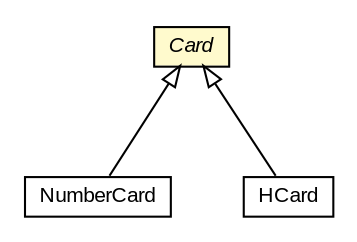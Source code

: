#!/usr/local/bin/dot
#
# Class diagram 
# Generated by UMLGraph version R5_6 (http://www.umlgraph.org/)
#

digraph G {
	edge [fontname="arial",fontsize=10,labelfontname="arial",labelfontsize=10];
	node [fontname="arial",fontsize=10,shape=plaintext];
	nodesep=0.25;
	ranksep=0.5;
	// org.thoughtworks.game.vo.NumberCard
	c10914 [label=<<table title="org.thoughtworks.game.vo.NumberCard" border="0" cellborder="1" cellspacing="0" cellpadding="2" port="p" href="./NumberCard.html">
		<tr><td><table border="0" cellspacing="0" cellpadding="1">
<tr><td align="center" balign="center"> NumberCard </td></tr>
		</table></td></tr>
		</table>>, URL="./NumberCard.html", fontname="arial", fontcolor="black", fontsize=10.0];
	// org.thoughtworks.game.vo.HCard
	c10915 [label=<<table title="org.thoughtworks.game.vo.HCard" border="0" cellborder="1" cellspacing="0" cellpadding="2" port="p" href="./HCard.html">
		<tr><td><table border="0" cellspacing="0" cellpadding="1">
<tr><td align="center" balign="center"> HCard </td></tr>
		</table></td></tr>
		</table>>, URL="./HCard.html", fontname="arial", fontcolor="black", fontsize=10.0];
	// org.thoughtworks.game.vo.Card
	c10917 [label=<<table title="org.thoughtworks.game.vo.Card" border="0" cellborder="1" cellspacing="0" cellpadding="2" port="p" bgcolor="lemonChiffon" href="./Card.html">
		<tr><td><table border="0" cellspacing="0" cellpadding="1">
<tr><td align="center" balign="center"><font face="arial italic"> Card </font></td></tr>
		</table></td></tr>
		</table>>, URL="./Card.html", fontname="arial", fontcolor="black", fontsize=10.0];
	//org.thoughtworks.game.vo.NumberCard extends org.thoughtworks.game.vo.Card
	c10917:p -> c10914:p [dir=back,arrowtail=empty];
	//org.thoughtworks.game.vo.HCard extends org.thoughtworks.game.vo.Card
	c10917:p -> c10915:p [dir=back,arrowtail=empty];
}

